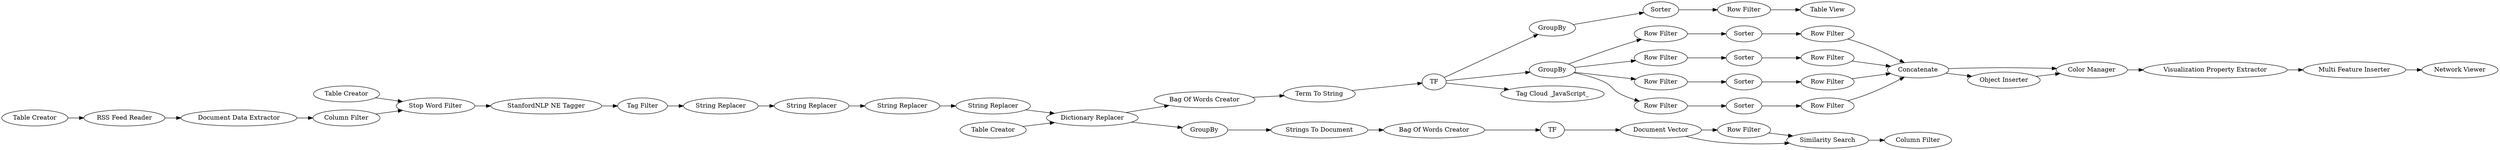 digraph {
	268 -> 322
	245 -> 260
	276 -> 277
	282 -> 283
	280 -> 281
	2 -> 1
	251 -> 252
	272 -> 276
	222 -> 283
	19 -> 18
	315 -> 313
	253 -> 245
	265 -> 270
	285 -> 242
	252 -> 266
	264 -> 244
	313 -> 324
	270 -> 280
	273 -> 275
	275 -> 274
	245 -> 7
	314 -> 315
	326 -> 327
	266 -> 264
	274 -> 282
	245 -> 265
	20 -> 12
	327 -> 328
	277 -> 282
	265 -> 272
	314 -> 313
	12 -> 250
	18 -> 20
	260 -> 326
	284 -> 285
	250 -> 251
	244 -> 253
	265 -> 273
	271 -> 278
	322 -> 323
	269 -> 268
	323 -> 314
	278 -> 279
	282 -> 222
	281 -> 282
	265 -> 271
	283 -> 284
	279 -> 282
	3 -> 4
	267 -> 264
	4 -> 18
	264 -> 269
	1 -> 3
	242 [label="Network Viewer"]
	324 [label="Column Filter"]
	275 [label=Sorter]
	284 [label="Visualization Property Extractor"]
	222 [label="Object Inserter"]
	7 [label="Tag Cloud _JavaScript_"]
	280 [label=Sorter]
	322 [label="Bag Of Words Creator"]
	18 [label="Stop Word Filter"]
	252 [label="String Replacer"]
	269 [label=GroupBy]
	327 [label="Row Filter"]
	3 [label="Document Data Extractor"]
	19 [label="Table Creator"]
	313 [label="Similarity Search"]
	283 [label="Color Manager"]
	245 [label=TF]
	315 [label="Row Filter"]
	277 [label="Row Filter"]
	253 [label="Term To String"]
	328 [label="Table View"]
	282 [label=Concatenate]
	271 [label="Row Filter"]
	12 [label="Tag Filter"]
	281 [label="Row Filter"]
	268 [label="Strings To Document"]
	274 [label="Row Filter"]
	265 [label=GroupBy]
	260 [label=GroupBy]
	251 [label="String Replacer"]
	285 [label="Multi Feature Inserter"]
	1 [label="RSS Feed Reader"]
	244 [label="Bag Of Words Creator"]
	4 [label="Column Filter"]
	250 [label="String Replacer"]
	279 [label="Row Filter"]
	266 [label="String Replacer"]
	272 [label="Row Filter"]
	278 [label=Sorter]
	314 [label="Document Vector"]
	264 [label="Dictionary Replacer"]
	326 [label=Sorter]
	20 [label="StanfordNLP NE Tagger"]
	267 [label="Table Creator"]
	270 [label="Row Filter"]
	323 [label=TF]
	276 [label=Sorter]
	273 [label="Row Filter"]
	2 [label="Table Creator"]
	rankdir=LR
}
